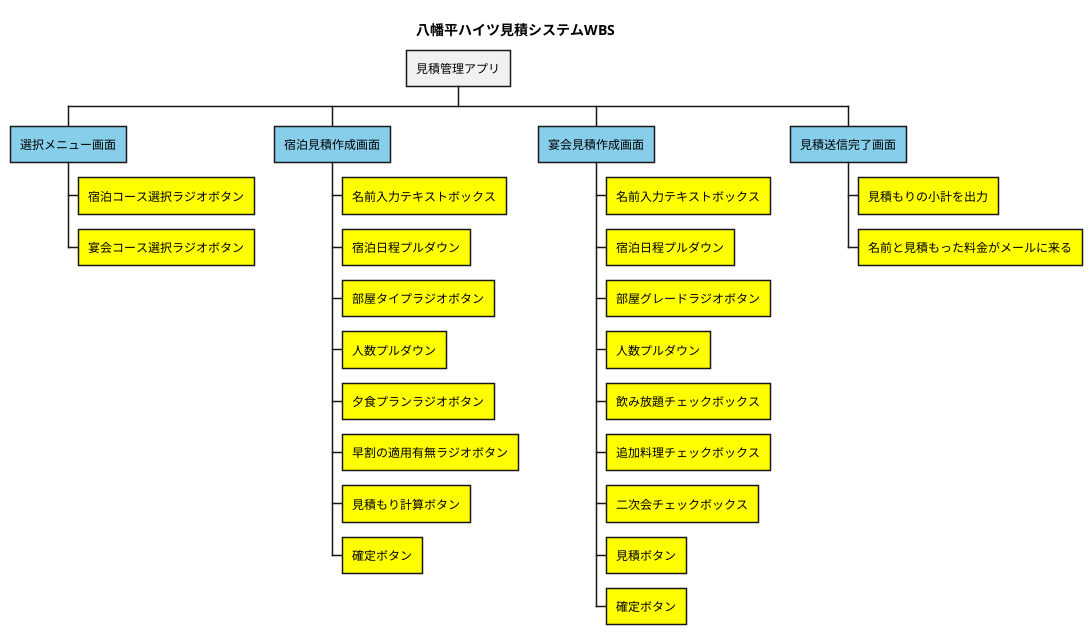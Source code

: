 @startwbs 見積システム
title 八幡平ハイツ見積システムWBS
* 見積管理アプリ
**[#SkyBlue] 選択メニュー画面
***[#Yellow] 宿泊コース選択ラジオボタン
***[#Yellow] 宴会コース選択ラジオボタン
**[#SkyBlue] 宿泊見積作成画面
***[#Yellow] 名前入力テキストボックス
***[#Yellow] 宿泊日程プルダウン
***[#Yellow] 部屋タイプラジオボタン
***[#Yellow] 人数プルダウン
***[#Yellow] 夕食プランラジオボタン
***[#Yellow] 早割の適用有無ラジオボタン
***[#Yellow] 見積もり計算ボタン
***[#Yellow] 確定ボタン
**[#SkyBlue] 宴会見積作成画面
***[#Yellow] 名前入力テキストボックス
***[#Yellow] 宿泊日程プルダウン
***[#Yellow] 部屋グレードラジオボタン
***[#Yellow] 人数プルダウン
***[#Yellow] 飲み放題チェックボックス
***[#Yellow] 追加料理チェックボックス
***[#Yellow] 二次会チェックボックス
***[#Yellow] 見積ボタン
***[#Yellow] 確定ボタン
**[#SkyBlue] 見積送信完了画面
***[#Yellow] 見積もりの小計を出力
***[#Yellow] 名前と見積もった料金がメールに来る
@endwbs